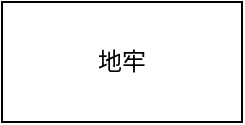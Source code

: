 <mxfile version="20.8.16" type="device"><diagram name="第 1 页" id="4ysF90ZNn04X0ThhttZp"><mxGraphModel dx="1658" dy="828" grid="1" gridSize="10" guides="1" tooltips="1" connect="1" arrows="1" fold="1" page="1" pageScale="1" pageWidth="827" pageHeight="1169" math="0" shadow="0"><root><mxCell id="0"/><mxCell id="1" parent="0"/><mxCell id="W01yuyOgNeiuTlWpG_Sn-1" value="地牢" style="rounded=0;whiteSpace=wrap;html=1;" vertex="1" parent="1"><mxGeometry x="120" y="190" width="120" height="60" as="geometry"/></mxCell></root></mxGraphModel></diagram></mxfile>